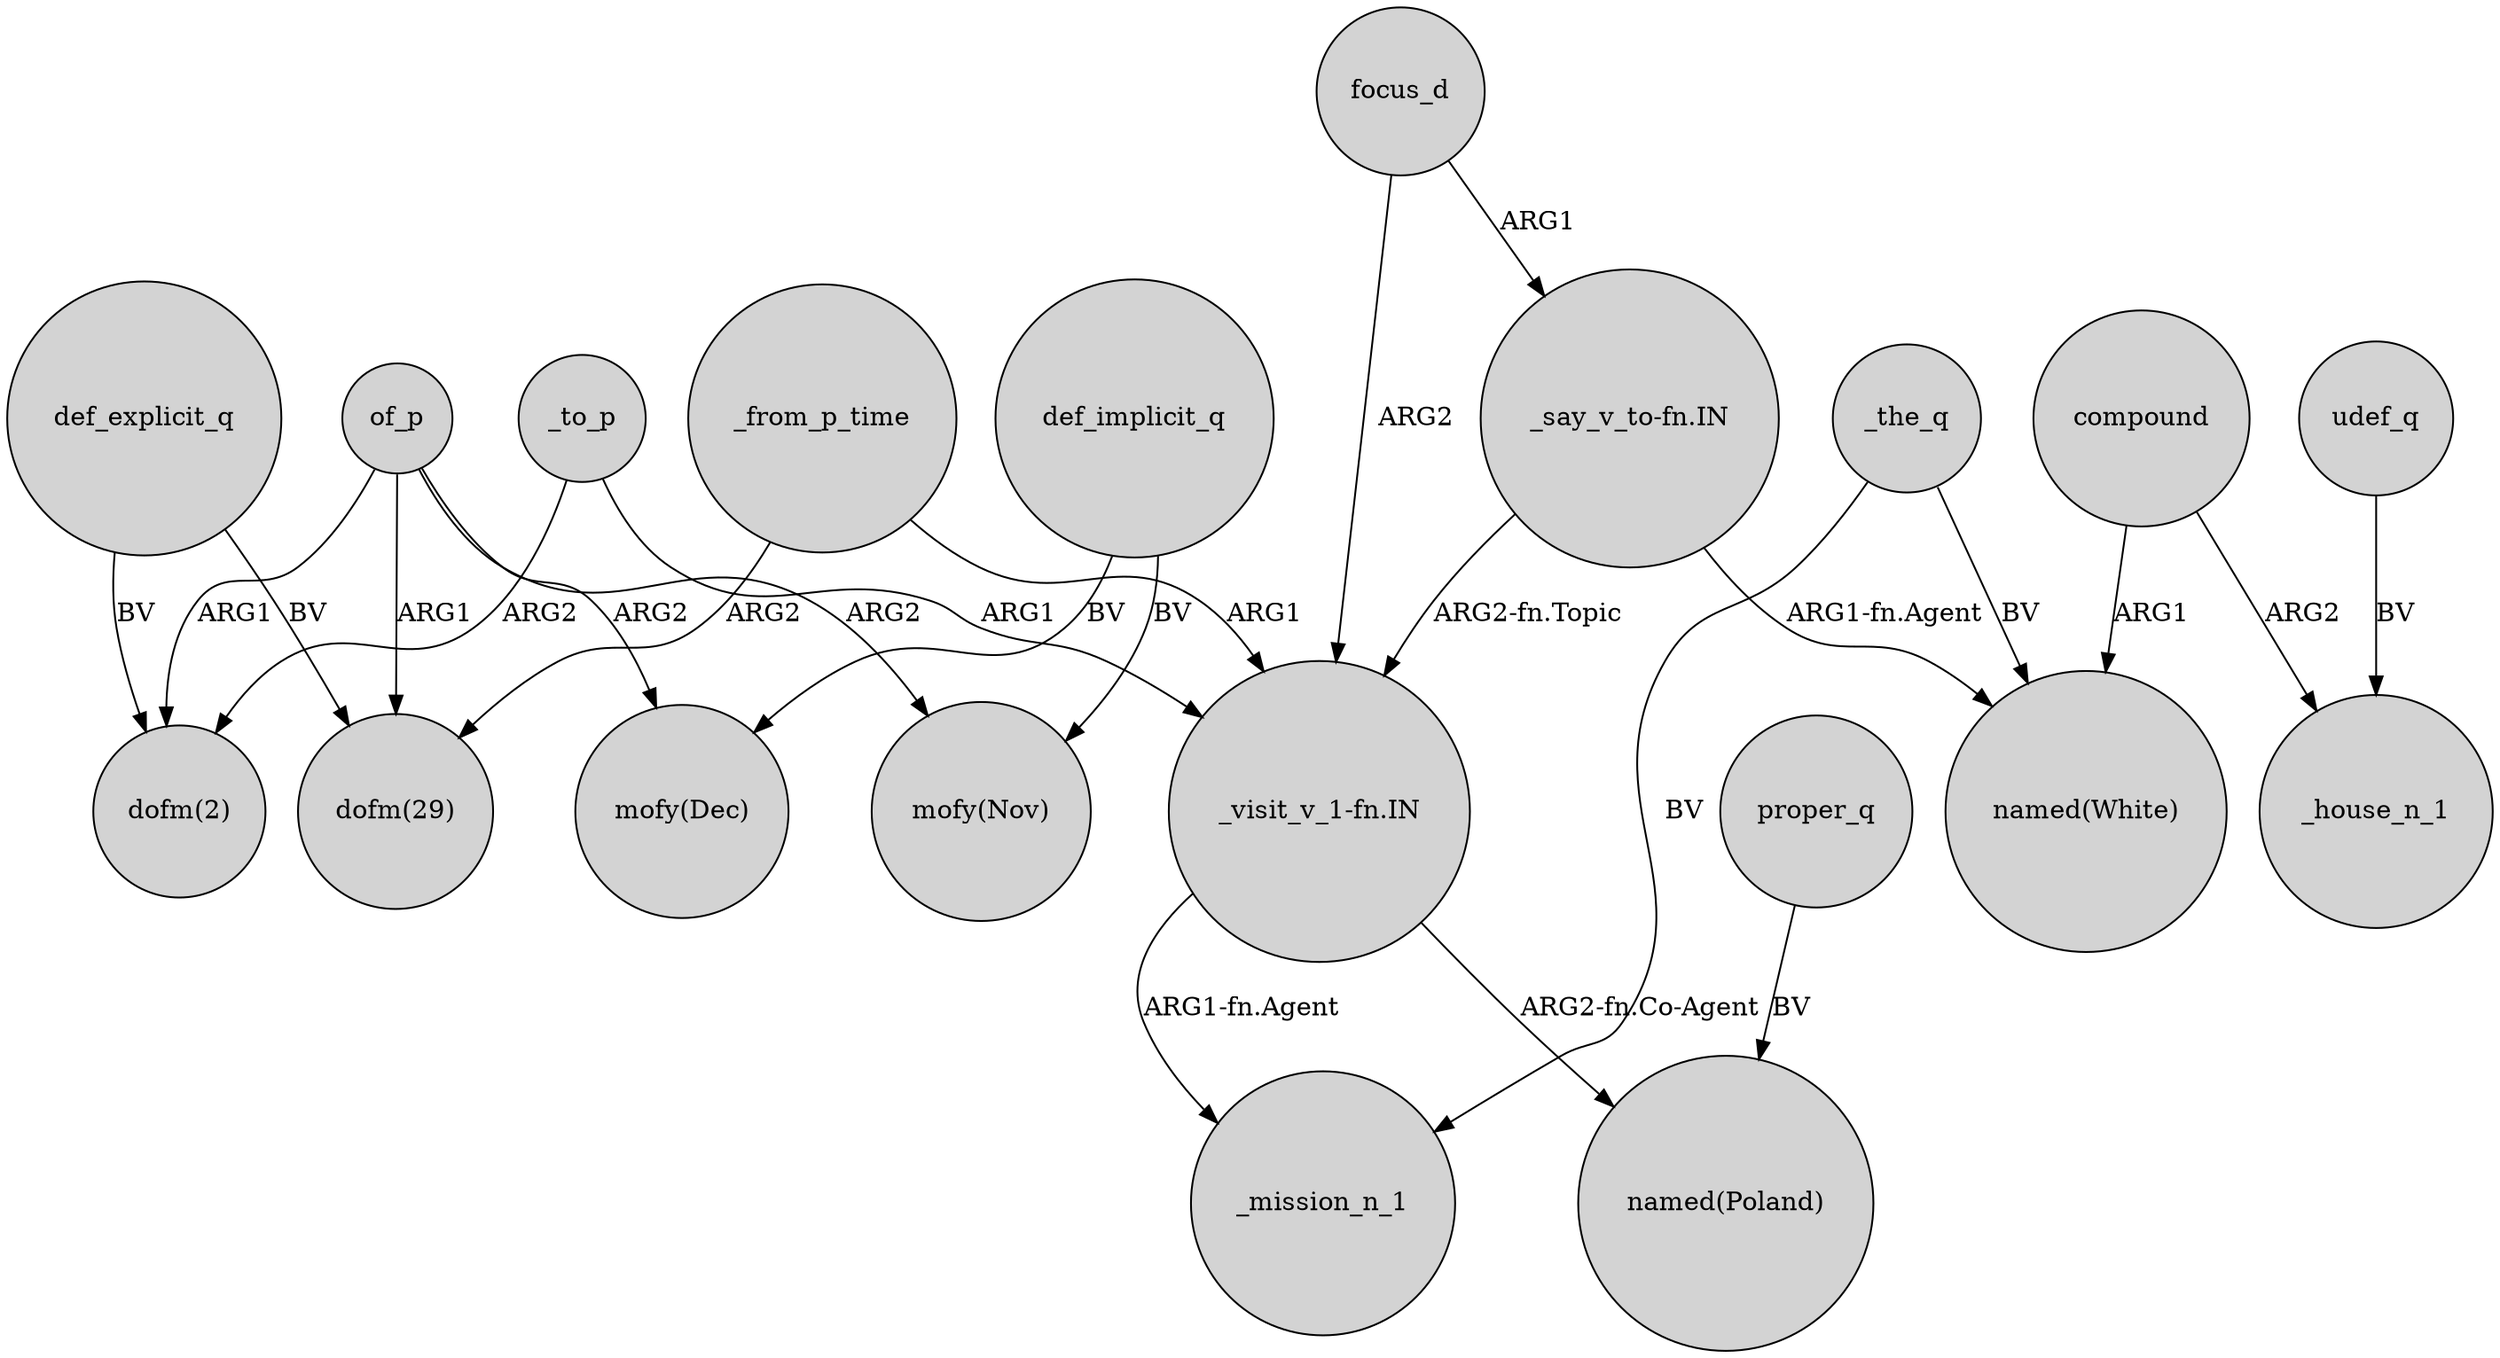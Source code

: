 digraph {
	node [shape=circle style=filled]
	of_p -> "dofm(29)" [label=ARG1]
	"_visit_v_1-fn.IN" -> _mission_n_1 [label="ARG1-fn.Agent"]
	def_implicit_q -> "mofy(Dec)" [label=BV]
	compound -> _house_n_1 [label=ARG2]
	def_explicit_q -> "dofm(29)" [label=BV]
	of_p -> "dofm(2)" [label=ARG1]
	_the_q -> _mission_n_1 [label=BV]
	"_say_v_to-fn.IN" -> "named(White)" [label="ARG1-fn.Agent"]
	udef_q -> _house_n_1 [label=BV]
	proper_q -> "named(Poland)" [label=BV]
	_the_q -> "named(White)" [label=BV]
	focus_d -> "_visit_v_1-fn.IN" [label=ARG2]
	_to_p -> "dofm(2)" [label=ARG2]
	def_explicit_q -> "dofm(2)" [label=BV]
	_to_p -> "_visit_v_1-fn.IN" [label=ARG1]
	"_visit_v_1-fn.IN" -> "named(Poland)" [label="ARG2-fn.Co-Agent"]
	of_p -> "mofy(Nov)" [label=ARG2]
	def_implicit_q -> "mofy(Nov)" [label=BV]
	of_p -> "mofy(Dec)" [label=ARG2]
	_from_p_time -> "_visit_v_1-fn.IN" [label=ARG1]
	_from_p_time -> "dofm(29)" [label=ARG2]
	"_say_v_to-fn.IN" -> "_visit_v_1-fn.IN" [label="ARG2-fn.Topic"]
	compound -> "named(White)" [label=ARG1]
	focus_d -> "_say_v_to-fn.IN" [label=ARG1]
}
